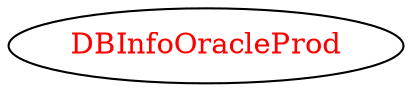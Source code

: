 digraph dependencyGraph {
 concentrate=true;
 ranksep="2.0";
 rankdir="LR"; 
 splines="ortho";
"DBInfoOracleProd" [fontcolor="red"];
}
